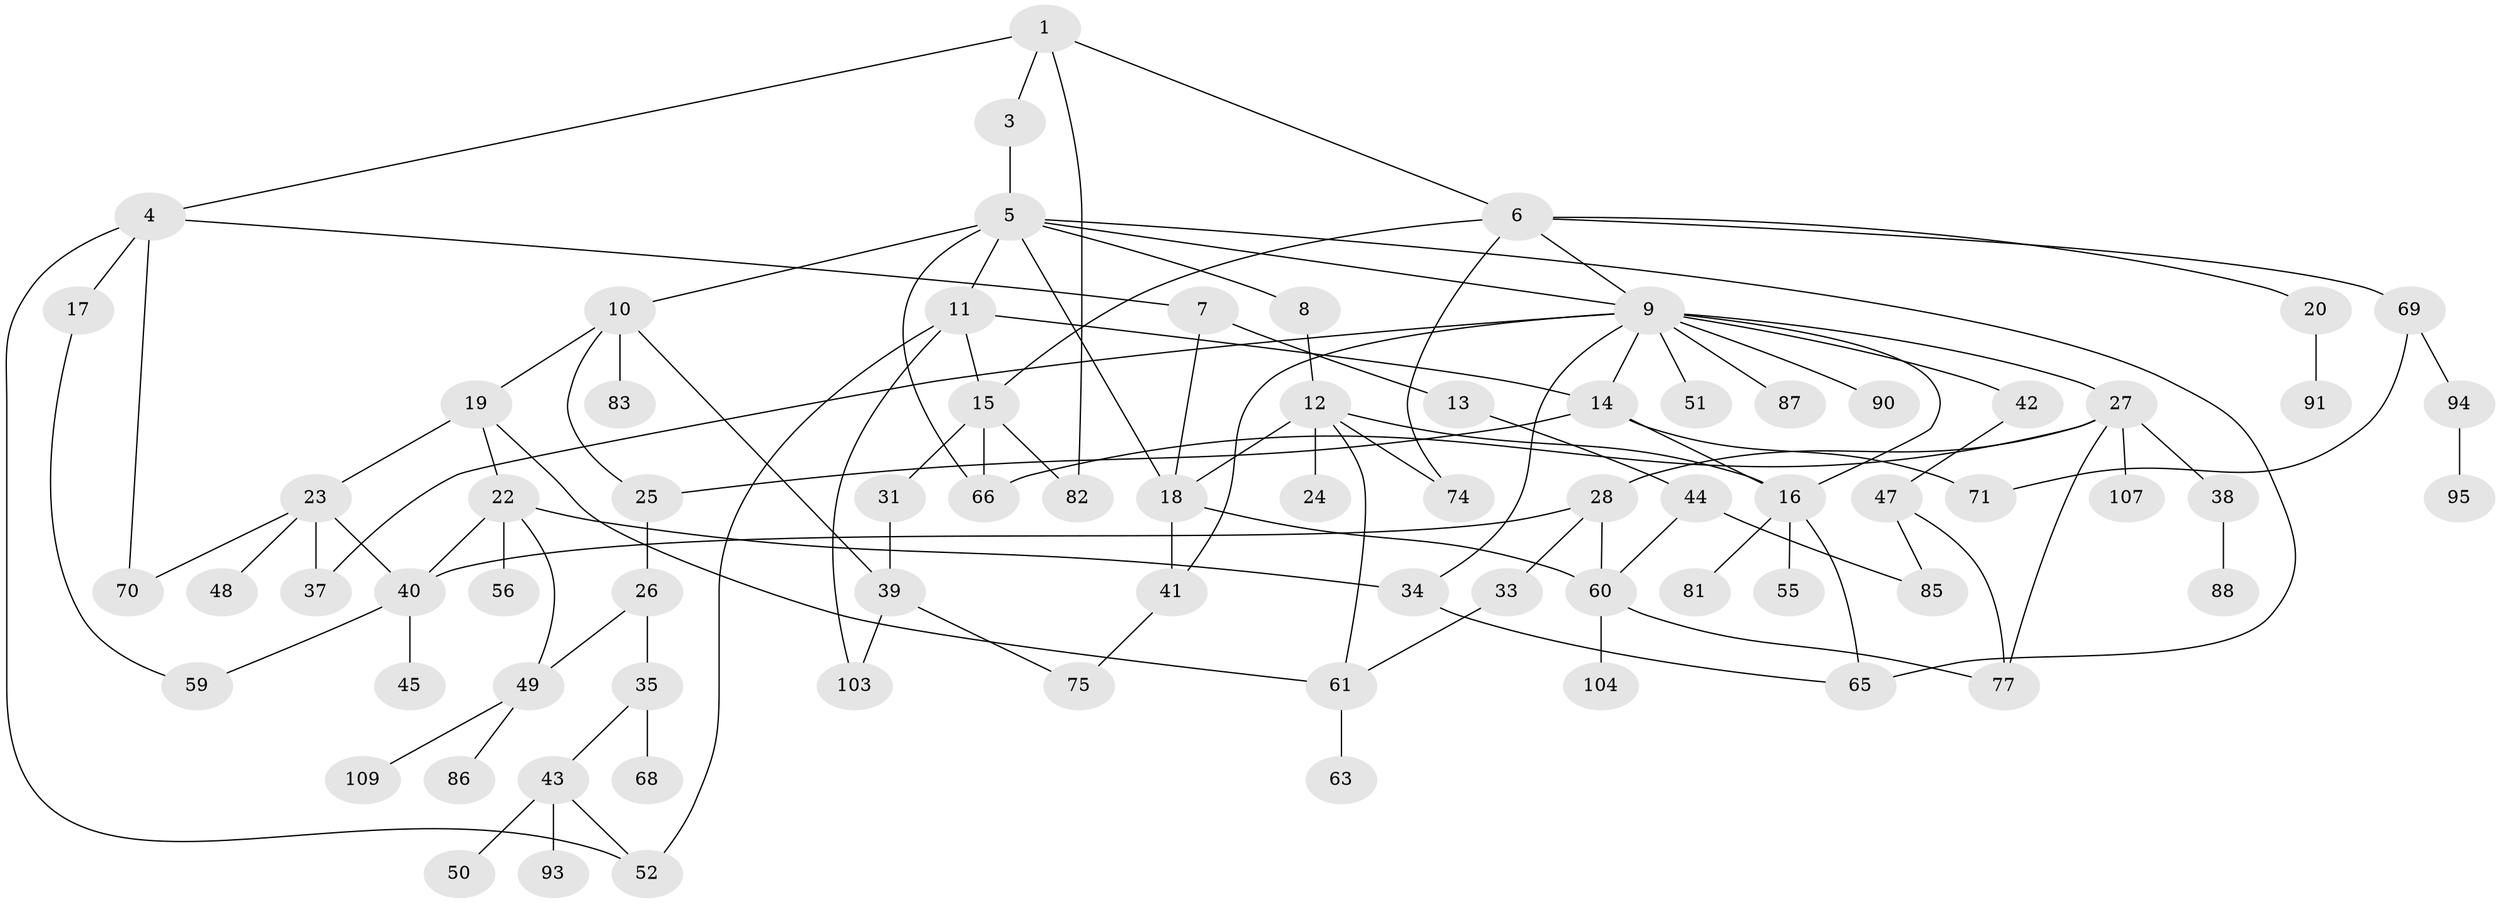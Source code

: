 // original degree distribution, {2: 0.2636363636363636, 4: 0.12727272727272726, 8: 0.00909090909090909, 3: 0.20909090909090908, 9: 0.00909090909090909, 6: 0.01818181818181818, 5: 0.07272727272727272, 1: 0.2818181818181818, 7: 0.00909090909090909}
// Generated by graph-tools (version 1.1) at 2025/10/02/27/25 16:10:51]
// undirected, 76 vertices, 110 edges
graph export_dot {
graph [start="1"]
  node [color=gray90,style=filled];
  1 [super="+2"];
  3;
  4 [super="+101"];
  5 [super="+29"];
  6 [super="+30"];
  7;
  8;
  9 [super="+32"];
  10 [super="+53"];
  11 [super="+99"];
  12 [super="+21"];
  13;
  14 [super="+78"];
  15 [super="+72"];
  16 [super="+79"];
  17;
  18 [super="+36"];
  19;
  20;
  22 [super="+62"];
  23 [super="+46"];
  24;
  25 [super="+58"];
  26;
  27 [super="+84"];
  28 [super="+108"];
  31;
  33 [super="+76"];
  34;
  35;
  37;
  38 [super="+73"];
  39 [super="+67"];
  40;
  41;
  42;
  43 [super="+57"];
  44 [super="+96"];
  45 [super="+102"];
  47 [super="+92"];
  48;
  49 [super="+106"];
  50;
  51 [super="+54"];
  52;
  55;
  56;
  59 [super="+80"];
  60 [super="+97"];
  61 [super="+64"];
  63;
  65 [super="+110"];
  66;
  68 [super="+89"];
  69 [super="+98"];
  70 [super="+105"];
  71 [super="+100"];
  74;
  75;
  77;
  81;
  82;
  83;
  85;
  86;
  87;
  88;
  90;
  91;
  93;
  94;
  95;
  103;
  104;
  107;
  109;
  1 -- 3;
  1 -- 82;
  1 -- 4;
  1 -- 6;
  3 -- 5;
  4 -- 7;
  4 -- 17;
  4 -- 70;
  4 -- 52;
  5 -- 8;
  5 -- 9;
  5 -- 10;
  5 -- 11;
  5 -- 66;
  5 -- 18;
  5 -- 65;
  6 -- 15;
  6 -- 20;
  6 -- 9;
  6 -- 74;
  6 -- 69;
  7 -- 13;
  7 -- 18;
  8 -- 12;
  9 -- 14;
  9 -- 27;
  9 -- 34;
  9 -- 42;
  9 -- 51;
  9 -- 90;
  9 -- 16;
  9 -- 37;
  9 -- 87;
  9 -- 41;
  10 -- 19;
  10 -- 39;
  10 -- 25;
  10 -- 83;
  11 -- 103;
  11 -- 52;
  11 -- 14;
  11 -- 15;
  12 -- 16;
  12 -- 24;
  12 -- 18;
  12 -- 61;
  12 -- 74;
  13 -- 44;
  14 -- 25;
  14 -- 71;
  14 -- 16;
  15 -- 31;
  15 -- 82;
  15 -- 66;
  16 -- 55;
  16 -- 81;
  16 -- 65;
  17 -- 59;
  18 -- 41;
  18 -- 60;
  19 -- 22;
  19 -- 23;
  19 -- 61;
  20 -- 91;
  22 -- 49;
  22 -- 56;
  22 -- 34;
  22 -- 40;
  23 -- 48;
  23 -- 37;
  23 -- 70;
  23 -- 40;
  25 -- 26;
  26 -- 35;
  26 -- 49;
  27 -- 28;
  27 -- 38;
  27 -- 66;
  27 -- 77;
  27 -- 107 [weight=2];
  28 -- 33;
  28 -- 40;
  28 -- 60;
  31 -- 39;
  33 -- 61;
  34 -- 65;
  35 -- 43;
  35 -- 68;
  38 -- 88;
  39 -- 103;
  39 -- 75;
  40 -- 45;
  40 -- 59;
  41 -- 75;
  42 -- 47;
  43 -- 50;
  43 -- 52;
  43 -- 93;
  44 -- 60;
  44 -- 85;
  47 -- 85;
  47 -- 77;
  49 -- 86;
  49 -- 109;
  60 -- 104;
  60 -- 77;
  61 -- 63;
  69 -- 94;
  69 -- 71;
  94 -- 95;
}
